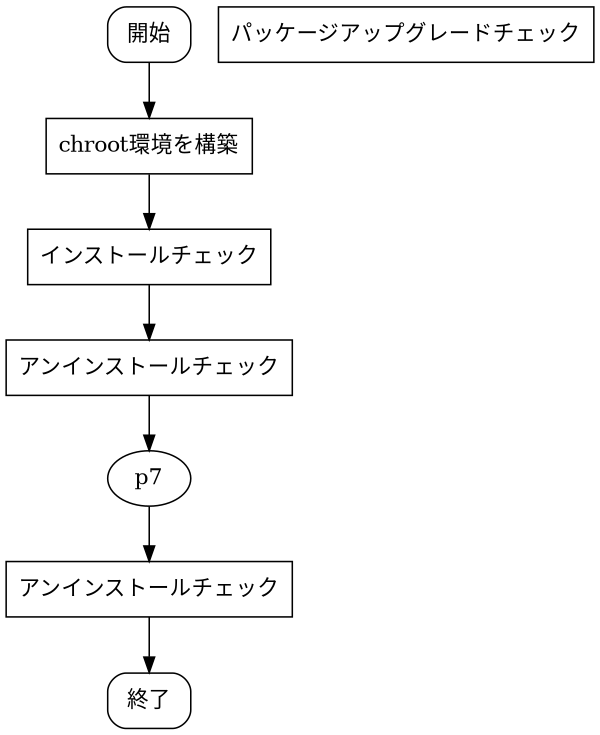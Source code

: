 # dot -Tps:cairo -o piuparts-process.eps piuparts-process.dot

digraph {
	graph [size = "4, 5"];
	p0 [label="開始", shape=Mrecord];
	p2 [label="chroot環境を構築", shape=box];
	//p3 [label="dpkg -i でパッケージをインストール", shape=box];
	//p4 [label="apt-get -yf --no-remove install\n でパッケージをインストール", shape=box];
	p4 [label="インストールチェック", shape=box];
	p5 [label="アンインストールチェック", shape=box];
	//p5 [label="dpkg --remove パッケージをアンインストール", shape=box];
	//p6 [label="dpkg --remove --purge パッケージをアンインストール", shape=box];
	//p7 [label="古いパッケージがある？", shape=diamond];
	p8 [label="パッケージアップグレードチェック", shape=box];
	p9 [label="アンインストールチェック", shape=box];
	p10 [label="終了", shape=Mrecord];
	
	p0 -> p2 -> p4 -> p5 -> p7;
	//p7 -> p8 [label="Yes"];
	p7 -> p9;
	//p7 -> p10 [label="No"];
	p9 -> p10;
}
